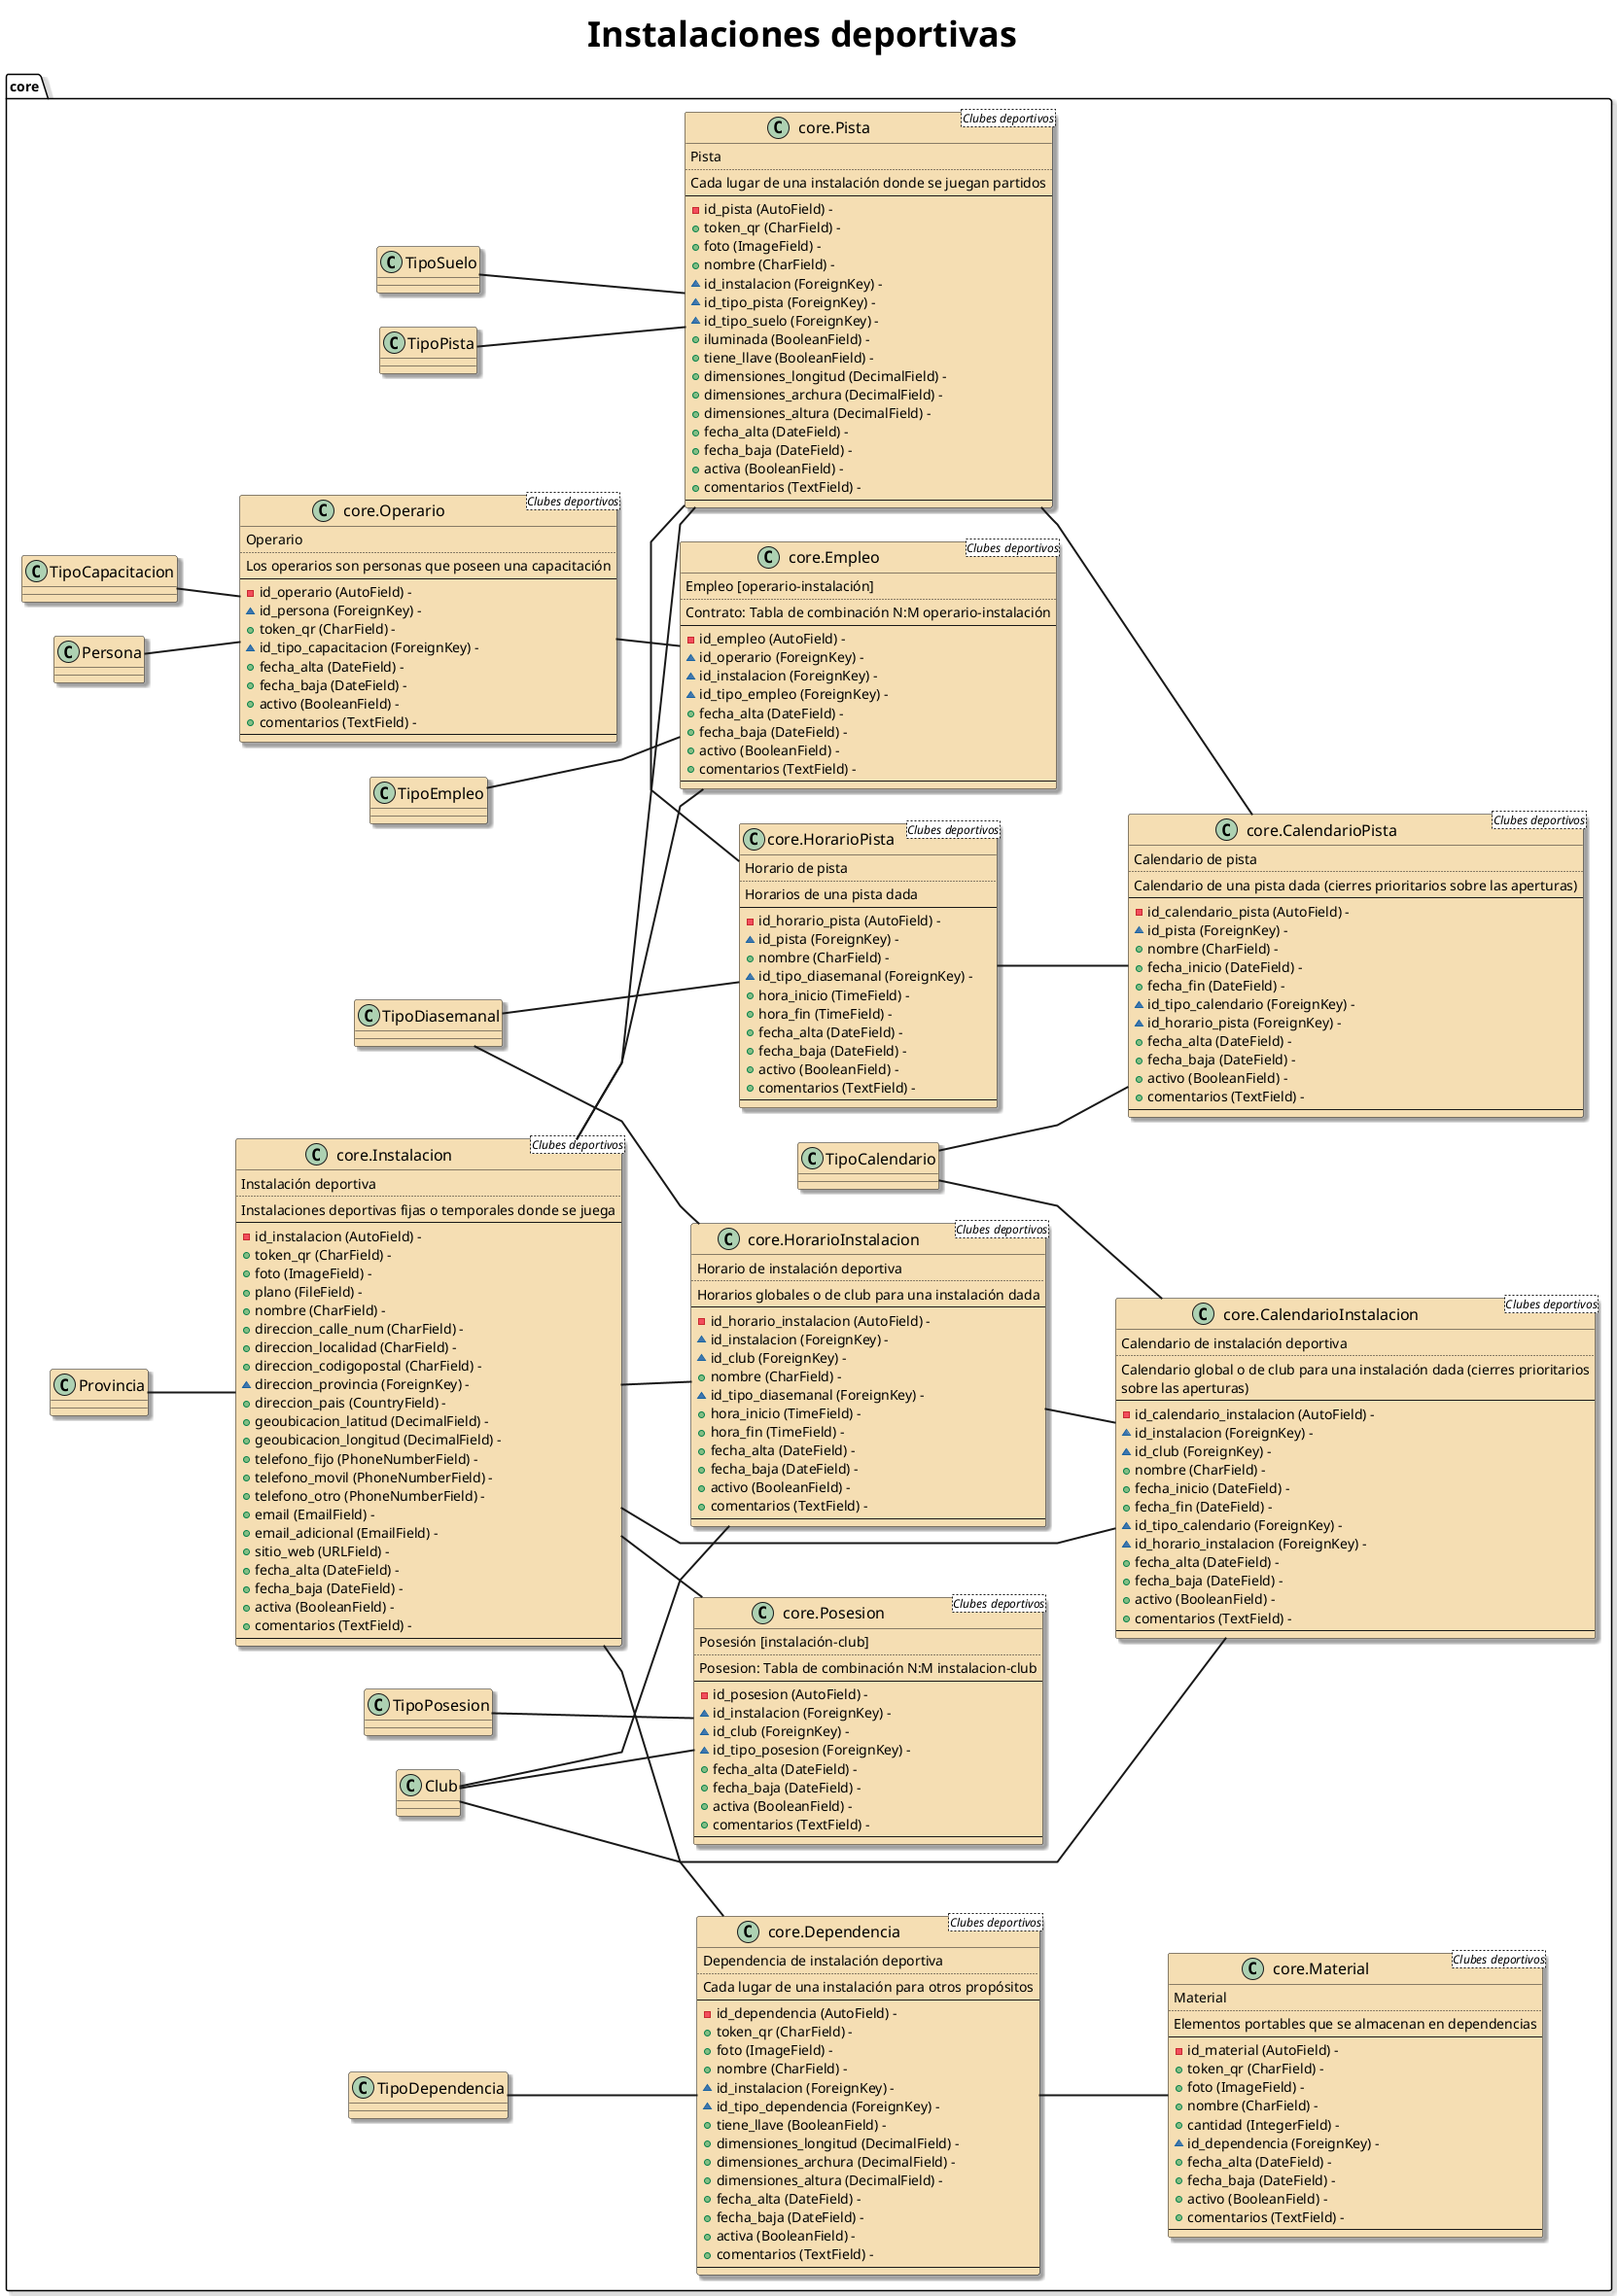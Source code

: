@startuml picklefree_models_5_instalaciones

title Instalaciones deportivas

left to right direction

skinparam ArrowThickness 2
skinparam DefaultFontName Verdana
skinparam Linetype polyline
skinparam ClassBackgroundColor #Wheat
skinparam TitleFontSize 36
skinparam ClassFontSize 16
skinparam Shadowing true

' Modelos
class "core.Instalacion <Clubes deportivos>" as core.Instalacion {
    Instalación deportiva
    ..
    Instalaciones deportivas fijas o temporales donde se juega
    --
    - id_instalacion (AutoField) - 
    + token_qr (CharField) - 
    + foto (ImageField) - 
    + plano (FileField) - 
    + nombre (CharField) - 
    + direccion_calle_num (CharField) - 
    + direccion_localidad (CharField) - 
    + direccion_codigopostal (CharField) - 
    ~ direccion_provincia (ForeignKey) - 
    + direccion_pais (CountryField) - 
    + geoubicacion_latitud (DecimalField) - 
    + geoubicacion_longitud (DecimalField) - 
    + telefono_fijo (PhoneNumberField) - 
    + telefono_movil (PhoneNumberField) - 
    + telefono_otro (PhoneNumberField) - 
    + email (EmailField) - 
    + email_adicional (EmailField) - 
    + sitio_web (URLField) - 
    + fecha_alta (DateField) - 
    + fecha_baja (DateField) - 
    + activa (BooleanField) - 
    + comentarios (TextField) - 
    --
}
core.Instalacion -up- core.Provincia

class "core.Posesion <Clubes deportivos>" as core.Posesion {
    Posesión [instalación-club]
    ..
    Posesion: Tabla de combinación N:M instalacion-club
    --
    - id_posesion (AutoField) - 
    ~ id_instalacion (ForeignKey) - 
    ~ id_club (ForeignKey) - 
    ~ id_tipo_posesion (ForeignKey) - 
    + fecha_alta (DateField) - 
    + fecha_baja (DateField) - 
    + activa (BooleanField) - 
    + comentarios (TextField) - 
    --
}
core.Posesion -up- core.Instalacion
core.Posesion -up- core.Club
core.Posesion -up- core.TipoPosesion

class "core.CalendarioInstalacion <Clubes deportivos>" as core.CalendarioInstalacion {
    Calendario de instalación deportiva
    ..
    Calendario global o de club para una instalación dada (cierres prioritarios
sobre las aperturas)
    --
    - id_calendario_instalacion (AutoField) - 
    ~ id_instalacion (ForeignKey) - 
    ~ id_club (ForeignKey) - 
    + nombre (CharField) - 
    + fecha_inicio (DateField) - 
    + fecha_fin (DateField) - 
    ~ id_tipo_calendario (ForeignKey) - 
    ~ id_horario_instalacion (ForeignKey) - 
    + fecha_alta (DateField) - 
    + fecha_baja (DateField) - 
    + activo (BooleanField) - 
    + comentarios (TextField) - 
    --
}
core.CalendarioInstalacion -up- core.Instalacion
core.CalendarioInstalacion -up- core.Club
core.CalendarioInstalacion -up- core.TipoCalendario
core.CalendarioInstalacion -up- core.HorarioInstalacion

class "core.HorarioInstalacion <Clubes deportivos>" as core.HorarioInstalacion {
    Horario de instalación deportiva
    ..
    Horarios globales o de club para una instalación dada
    --
    - id_horario_instalacion (AutoField) - 
    ~ id_instalacion (ForeignKey) - 
    ~ id_club (ForeignKey) - 
    + nombre (CharField) - 
    ~ id_tipo_diasemanal (ForeignKey) - 
    + hora_inicio (TimeField) - 
    + hora_fin (TimeField) - 
    + fecha_alta (DateField) - 
    + fecha_baja (DateField) - 
    + activo (BooleanField) - 
    + comentarios (TextField) - 
    --
}
core.HorarioInstalacion -up- core.Instalacion
core.HorarioInstalacion -up- core.Club
core.HorarioInstalacion -up- core.TipoDiasemanal

class "core.Dependencia <Clubes deportivos>" as core.Dependencia {
    Dependencia de instalación deportiva
    ..
    Cada lugar de una instalación para otros propósitos
    --
    - id_dependencia (AutoField) - 
    + token_qr (CharField) - 
    + foto (ImageField) - 
    + nombre (CharField) - 
    ~ id_instalacion (ForeignKey) - 
    ~ id_tipo_dependencia (ForeignKey) - 
    + tiene_llave (BooleanField) - 
    + dimensiones_longitud (DecimalField) - 
    + dimensiones_archura (DecimalField) - 
    + dimensiones_altura (DecimalField) - 
    + fecha_alta (DateField) - 
    + fecha_baja (DateField) - 
    + activa (BooleanField) - 
    + comentarios (TextField) - 
    --
}
core.Dependencia -up- core.Instalacion
core.Dependencia -up- core.TipoDependencia

class "core.Material <Clubes deportivos>" as core.Material {
    Material
    ..
    Elementos portables que se almacenan en dependencias
    --
    - id_material (AutoField) - 
    + token_qr (CharField) - 
    + foto (ImageField) - 
    + nombre (CharField) - 
    + cantidad (IntegerField) - 
    ~ id_dependencia (ForeignKey) - 
    + fecha_alta (DateField) - 
    + fecha_baja (DateField) - 
    + activo (BooleanField) - 
    + comentarios (TextField) - 
    --
}
core.Material -up- core.Dependencia

class "core.Pista <Clubes deportivos>" as core.Pista {
    Pista
    ..
    Cada lugar de una instalación donde se juegan partidos
    --
    - id_pista (AutoField) - 
    + token_qr (CharField) - 
    + foto (ImageField) - 
    + nombre (CharField) - 
    ~ id_instalacion (ForeignKey) - 
    ~ id_tipo_pista (ForeignKey) - 
    ~ id_tipo_suelo (ForeignKey) - 
    + iluminada (BooleanField) - 
    + tiene_llave (BooleanField) - 
    + dimensiones_longitud (DecimalField) - 
    + dimensiones_archura (DecimalField) - 
    + dimensiones_altura (DecimalField) - 
    + fecha_alta (DateField) - 
    + fecha_baja (DateField) - 
    + activa (BooleanField) - 
    + comentarios (TextField) - 
    --
}
core.Pista -up- core.Instalacion
core.Pista -up- core.TipoPista
core.Pista -up- core.TipoSuelo

class "core.CalendarioPista <Clubes deportivos>" as core.CalendarioPista {
    Calendario de pista
    ..
    Calendario de una pista dada (cierres prioritarios sobre las aperturas)
    --
    - id_calendario_pista (AutoField) - 
    ~ id_pista (ForeignKey) - 
    + nombre (CharField) - 
    + fecha_inicio (DateField) - 
    + fecha_fin (DateField) - 
    ~ id_tipo_calendario (ForeignKey) - 
    ~ id_horario_pista (ForeignKey) - 
    + fecha_alta (DateField) - 
    + fecha_baja (DateField) - 
    + activo (BooleanField) - 
    + comentarios (TextField) - 
    --
}
core.CalendarioPista -up- core.Pista
core.CalendarioPista -up- core.TipoCalendario
core.CalendarioPista -up- core.HorarioPista

class "core.HorarioPista <Clubes deportivos>" as core.HorarioPista {
    Horario de pista
    ..
    Horarios de una pista dada
    --
    - id_horario_pista (AutoField) - 
    ~ id_pista (ForeignKey) - 
    + nombre (CharField) - 
    ~ id_tipo_diasemanal (ForeignKey) - 
    + hora_inicio (TimeField) - 
    + hora_fin (TimeField) - 
    + fecha_alta (DateField) - 
    + fecha_baja (DateField) - 
    + activo (BooleanField) - 
    + comentarios (TextField) - 
    --
}
core.HorarioPista -left- core.Pista
core.HorarioPista -left- core.TipoDiasemanal

class "core.Operario <Clubes deportivos>" as core.Operario {
    Operario
    ..
    Los operarios son personas que poseen una capacitación
    --
    - id_operario (AutoField) - 
    ~ id_persona (ForeignKey) - 
    + token_qr (CharField) - 
    ~ id_tipo_capacitacion (ForeignKey) - 
    + fecha_alta (DateField) - 
    + fecha_baja (DateField) - 
    + activo (BooleanField) - 
    + comentarios (TextField) - 
    --
}
core.Operario -up- core.Persona
core.Operario -up- core.TipoCapacitacion


class "core.Empleo <Clubes deportivos>" as core.Empleo {
    Empleo [operario-instalación]
    ..
    Contrato: Tabla de combinación N:M operario-instalación
    --
    - id_empleo (AutoField) - 
    ~ id_operario (ForeignKey) - 
    ~ id_instalacion (ForeignKey) - 
    ~ id_tipo_empleo (ForeignKey) - 
    + fecha_alta (DateField) - 
    + fecha_baja (DateField) - 
    + activo (BooleanField) - 
    + comentarios (TextField) - 
    --
}
core.Empleo -up- core.Operario
core.Empleo -up- core.Instalacion
core.Empleo -up- core.TipoEmpleo

@enduml
